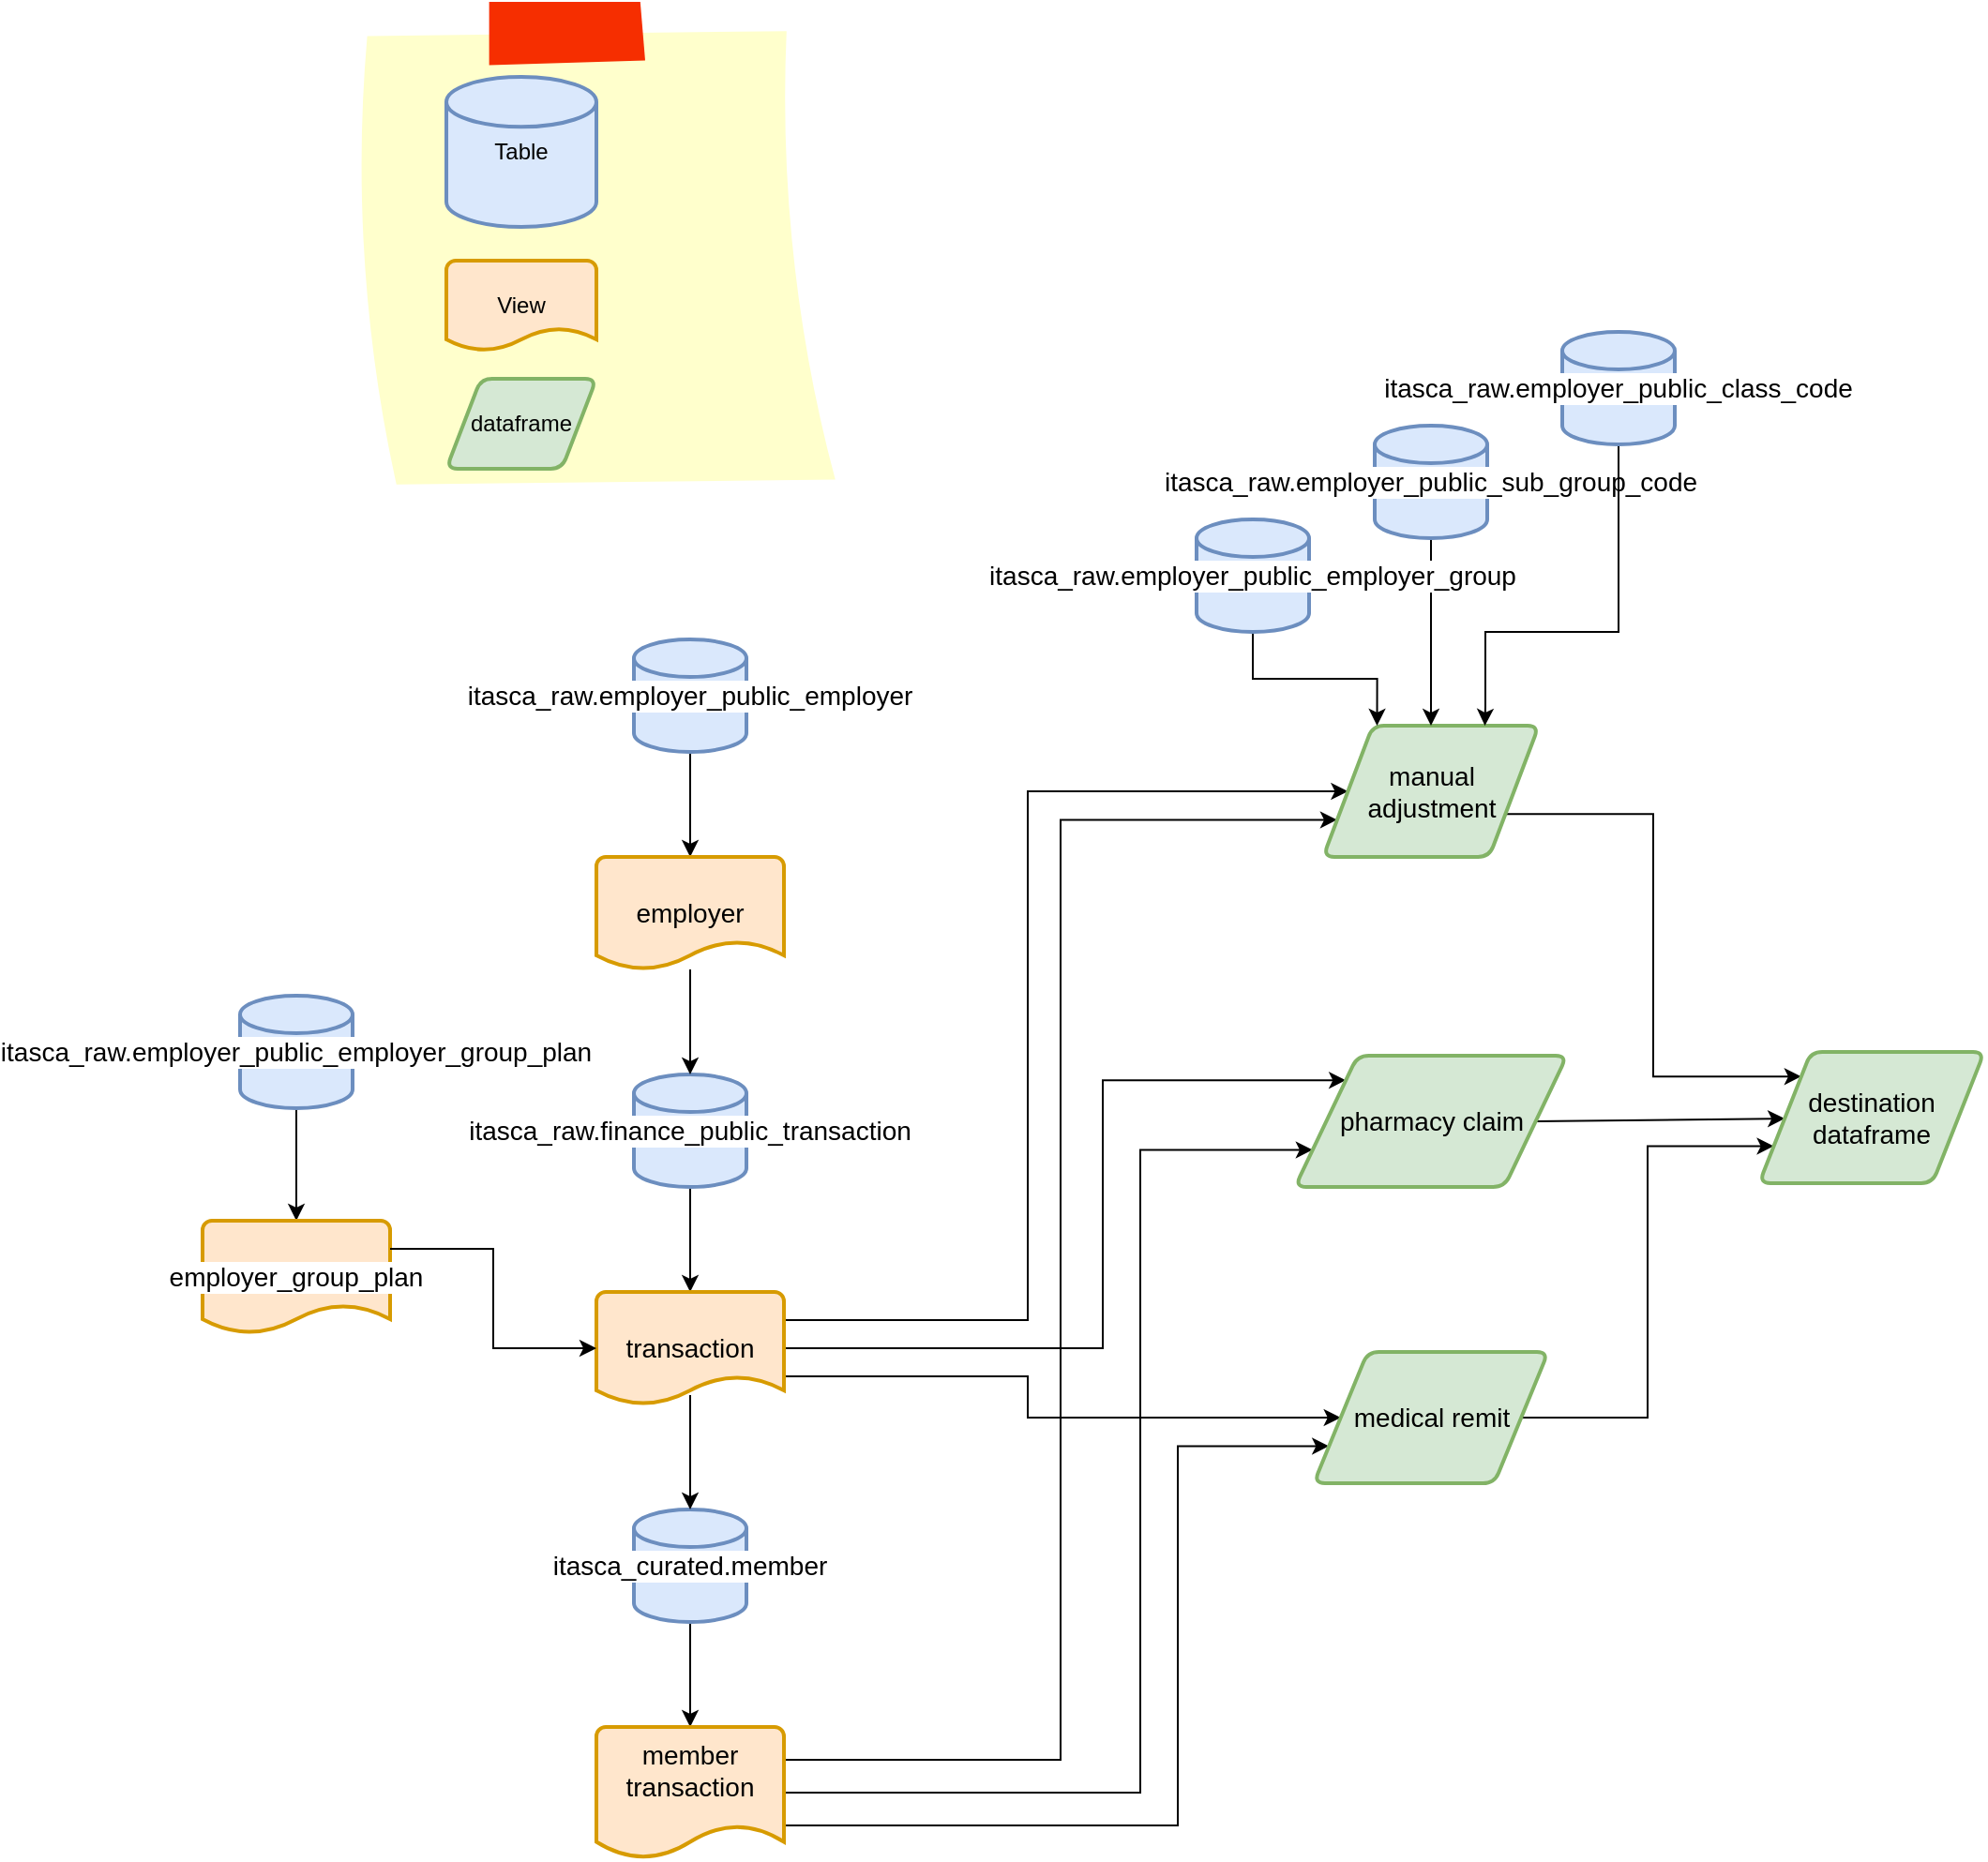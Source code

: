 <mxfile version="24.0.0" type="github">
  <diagram name="Page-1" id="moje5MP1D1rMO4aEr9rX">
    <mxGraphModel dx="3240" dy="1325" grid="1" gridSize="10" guides="1" tooltips="1" connect="1" arrows="1" fold="1" page="1" pageScale="1" pageWidth="850" pageHeight="1100" math="0" shadow="0">
      <root>
        <mxCell id="0" />
        <mxCell id="1" parent="0" />
        <mxCell id="fc4hQp4U5ANWg9E9tWy_-3" value="" style="edgeStyle=orthogonalEdgeStyle;rounded=0;orthogonalLoop=1;jettySize=auto;html=1;fontSize=14;" edge="1" parent="1" source="fc4hQp4U5ANWg9E9tWy_-1" target="fc4hQp4U5ANWg9E9tWy_-2">
          <mxGeometry relative="1" as="geometry" />
        </mxCell>
        <mxCell id="fc4hQp4U5ANWg9E9tWy_-1" value="itasca_raw.employer_public_employer" style="strokeWidth=2;html=1;shape=mxgraph.flowchart.database;whiteSpace=wrap;fillColor=#dae8fc;strokeColor=#6c8ebf;fontSize=14;verticalAlign=middle;align=center;labelPosition=center;verticalLabelPosition=middle;labelBackgroundColor=default;labelBorderColor=none;" vertex="1" parent="1">
          <mxGeometry x="180" y="350" width="60" height="60" as="geometry" />
        </mxCell>
        <mxCell id="fc4hQp4U5ANWg9E9tWy_-2" value="employer" style="strokeWidth=2;html=1;shape=mxgraph.flowchart.document2;whiteSpace=wrap;size=0.25;fillColor=#ffe6cc;strokeColor=#d79b00;labelBackgroundColor=none;fontSize=14;" vertex="1" parent="1">
          <mxGeometry x="160" y="466" width="100" height="60" as="geometry" />
        </mxCell>
        <mxCell id="fc4hQp4U5ANWg9E9tWy_-6" value="" style="edgeStyle=orthogonalEdgeStyle;rounded=0;orthogonalLoop=1;jettySize=auto;html=1;fontSize=14;" edge="1" source="fc4hQp4U5ANWg9E9tWy_-7" target="fc4hQp4U5ANWg9E9tWy_-8" parent="1">
          <mxGeometry relative="1" as="geometry" />
        </mxCell>
        <mxCell id="fc4hQp4U5ANWg9E9tWy_-7" value="itasca_raw.employer_public_employer_group_plan" style="strokeWidth=2;html=1;shape=mxgraph.flowchart.database;whiteSpace=wrap;fillColor=#dae8fc;strokeColor=#6c8ebf;fontSize=14;verticalAlign=middle;align=center;labelPosition=center;verticalLabelPosition=middle;labelBackgroundColor=default;labelBorderColor=none;" vertex="1" parent="1">
          <mxGeometry x="-30" y="540" width="60" height="60" as="geometry" />
        </mxCell>
        <mxCell id="fc4hQp4U5ANWg9E9tWy_-8" value="employer_group_plan" style="strokeWidth=2;html=1;shape=mxgraph.flowchart.document2;whiteSpace=wrap;size=0.25;fillColor=#ffe6cc;strokeColor=#d79b00;labelBackgroundColor=default;fontSize=14;" vertex="1" parent="1">
          <mxGeometry x="-50" y="660" width="100" height="60" as="geometry" />
        </mxCell>
        <mxCell id="fc4hQp4U5ANWg9E9tWy_-153" value="" style="edgeStyle=orthogonalEdgeStyle;rounded=0;orthogonalLoop=1;jettySize=auto;html=1;fontSize=14;" edge="1" source="fc4hQp4U5ANWg9E9tWy_-154" target="fc4hQp4U5ANWg9E9tWy_-155" parent="1">
          <mxGeometry relative="1" as="geometry" />
        </mxCell>
        <mxCell id="fc4hQp4U5ANWg9E9tWy_-154" value="itasca_raw.finance_public_transaction" style="strokeWidth=2;html=1;shape=mxgraph.flowchart.database;whiteSpace=wrap;fillColor=#dae8fc;strokeColor=#6c8ebf;fontSize=14;verticalAlign=middle;align=center;labelPosition=center;verticalLabelPosition=middle;labelBackgroundColor=default;labelBorderColor=none;" vertex="1" parent="1">
          <mxGeometry x="180" y="582" width="60" height="60" as="geometry" />
        </mxCell>
        <mxCell id="fc4hQp4U5ANWg9E9tWy_-191" style="edgeStyle=elbowEdgeStyle;rounded=0;orthogonalLoop=1;jettySize=auto;html=1;exitX=1;exitY=0.25;exitDx=0;exitDy=0;exitPerimeter=0;entryX=0;entryY=0.5;entryDx=0;entryDy=0;" edge="1" parent="1" source="fc4hQp4U5ANWg9E9tWy_-155" target="fc4hQp4U5ANWg9E9tWy_-164">
          <mxGeometry relative="1" as="geometry">
            <Array as="points">
              <mxPoint x="390" y="690" />
            </Array>
          </mxGeometry>
        </mxCell>
        <mxCell id="fc4hQp4U5ANWg9E9tWy_-193" style="edgeStyle=elbowEdgeStyle;rounded=0;orthogonalLoop=1;jettySize=auto;html=1;exitX=1;exitY=0.5;exitDx=0;exitDy=0;exitPerimeter=0;entryX=0;entryY=0;entryDx=0;entryDy=0;" edge="1" parent="1" source="fc4hQp4U5ANWg9E9tWy_-155" target="fc4hQp4U5ANWg9E9tWy_-181">
          <mxGeometry relative="1" as="geometry">
            <Array as="points">
              <mxPoint x="430" y="660" />
            </Array>
          </mxGeometry>
        </mxCell>
        <mxCell id="fc4hQp4U5ANWg9E9tWy_-197" style="edgeStyle=orthogonalEdgeStyle;rounded=0;orthogonalLoop=1;jettySize=auto;html=1;exitX=1;exitY=0.75;exitDx=0;exitDy=0;exitPerimeter=0;entryX=0;entryY=0.5;entryDx=0;entryDy=0;" edge="1" parent="1" source="fc4hQp4U5ANWg9E9tWy_-155" target="fc4hQp4U5ANWg9E9tWy_-196">
          <mxGeometry relative="1" as="geometry">
            <Array as="points">
              <mxPoint x="390" y="743" />
              <mxPoint x="390" y="765" />
            </Array>
          </mxGeometry>
        </mxCell>
        <mxCell id="fc4hQp4U5ANWg9E9tWy_-155" value="transaction" style="strokeWidth=2;html=1;shape=mxgraph.flowchart.document2;whiteSpace=wrap;size=0.25;fillColor=#ffe6cc;strokeColor=#d79b00;labelBackgroundColor=none;fontSize=14;" vertex="1" parent="1">
          <mxGeometry x="160" y="698" width="100" height="60" as="geometry" />
        </mxCell>
        <mxCell id="fc4hQp4U5ANWg9E9tWy_-156" style="edgeStyle=orthogonalEdgeStyle;rounded=0;orthogonalLoop=1;jettySize=auto;html=1;entryX=0.5;entryY=0;entryDx=0;entryDy=0;entryPerimeter=0;fontSize=14;" edge="1" parent="1" source="fc4hQp4U5ANWg9E9tWy_-2" target="fc4hQp4U5ANWg9E9tWy_-154">
          <mxGeometry relative="1" as="geometry" />
        </mxCell>
        <mxCell id="fc4hQp4U5ANWg9E9tWy_-159" value="" style="edgeStyle=orthogonalEdgeStyle;rounded=0;orthogonalLoop=1;jettySize=auto;html=1;fontSize=14;" edge="1" source="fc4hQp4U5ANWg9E9tWy_-160" target="fc4hQp4U5ANWg9E9tWy_-161" parent="1">
          <mxGeometry relative="1" as="geometry" />
        </mxCell>
        <mxCell id="fc4hQp4U5ANWg9E9tWy_-160" value="itasca_curated.member" style="strokeWidth=2;html=1;shape=mxgraph.flowchart.database;whiteSpace=wrap;fillColor=#dae8fc;strokeColor=#6c8ebf;fontSize=14;verticalAlign=middle;align=center;labelPosition=center;verticalLabelPosition=middle;labelBackgroundColor=default;labelBorderColor=none;" vertex="1" parent="1">
          <mxGeometry x="180" y="814" width="60" height="60" as="geometry" />
        </mxCell>
        <mxCell id="fc4hQp4U5ANWg9E9tWy_-192" style="edgeStyle=elbowEdgeStyle;rounded=0;orthogonalLoop=1;jettySize=auto;html=1;exitX=1;exitY=0.25;exitDx=0;exitDy=0;exitPerimeter=0;entryX=0;entryY=0.75;entryDx=0;entryDy=0;strokeColor=default;" edge="1" parent="1" source="fc4hQp4U5ANWg9E9tWy_-161" target="fc4hQp4U5ANWg9E9tWy_-164">
          <mxGeometry relative="1" as="geometry" />
        </mxCell>
        <mxCell id="fc4hQp4U5ANWg9E9tWy_-194" style="edgeStyle=elbowEdgeStyle;rounded=0;orthogonalLoop=1;jettySize=auto;html=1;exitX=1;exitY=0.5;exitDx=0;exitDy=0;exitPerimeter=0;entryX=0;entryY=0.75;entryDx=0;entryDy=0;" edge="1" parent="1" source="fc4hQp4U5ANWg9E9tWy_-161" target="fc4hQp4U5ANWg9E9tWy_-181">
          <mxGeometry relative="1" as="geometry">
            <Array as="points">
              <mxPoint x="450" y="800" />
            </Array>
          </mxGeometry>
        </mxCell>
        <mxCell id="fc4hQp4U5ANWg9E9tWy_-198" style="edgeStyle=elbowEdgeStyle;rounded=0;orthogonalLoop=1;jettySize=auto;html=1;exitX=1;exitY=0.75;exitDx=0;exitDy=0;exitPerimeter=0;entryX=0;entryY=0.75;entryDx=0;entryDy=0;" edge="1" parent="1" source="fc4hQp4U5ANWg9E9tWy_-161" target="fc4hQp4U5ANWg9E9tWy_-196">
          <mxGeometry relative="1" as="geometry">
            <Array as="points">
              <mxPoint x="470" y="880" />
            </Array>
          </mxGeometry>
        </mxCell>
        <mxCell id="fc4hQp4U5ANWg9E9tWy_-161" value="member transaction" style="strokeWidth=2;html=1;shape=mxgraph.flowchart.document2;whiteSpace=wrap;size=0.25;fillColor=#ffe6cc;strokeColor=#d79b00;labelBackgroundColor=none;fontSize=14;align=center;verticalAlign=top;" vertex="1" parent="1">
          <mxGeometry x="160" y="930" width="100" height="70" as="geometry" />
        </mxCell>
        <mxCell id="fc4hQp4U5ANWg9E9tWy_-162" style="edgeStyle=orthogonalEdgeStyle;rounded=0;orthogonalLoop=1;jettySize=auto;html=1;exitX=0.5;exitY=0.917;exitDx=0;exitDy=0;exitPerimeter=0;entryX=0.5;entryY=0;entryDx=0;entryDy=0;entryPerimeter=0;fontSize=14;" edge="1" parent="1" source="fc4hQp4U5ANWg9E9tWy_-155" target="fc4hQp4U5ANWg9E9tWy_-160">
          <mxGeometry relative="1" as="geometry" />
        </mxCell>
        <mxCell id="fc4hQp4U5ANWg9E9tWy_-203" style="edgeStyle=elbowEdgeStyle;rounded=0;orthogonalLoop=1;jettySize=auto;html=1;exitX=1;exitY=0.75;exitDx=0;exitDy=0;entryX=0;entryY=0;entryDx=0;entryDy=0;" edge="1" parent="1" source="fc4hQp4U5ANWg9E9tWy_-164" target="fc4hQp4U5ANWg9E9tWy_-201">
          <mxGeometry relative="1" as="geometry" />
        </mxCell>
        <mxCell id="fc4hQp4U5ANWg9E9tWy_-164" value="manual adjustment" style="shape=parallelogram;html=1;strokeWidth=2;perimeter=parallelogramPerimeter;whiteSpace=wrap;rounded=1;arcSize=12;size=0.23;fillColor=#d5e8d4;strokeColor=#82b366;labelBackgroundColor=none;fontSize=14;shadow=0;textShadow=0;" vertex="1" parent="1">
          <mxGeometry x="547.5" y="396" width="115" height="70" as="geometry" />
        </mxCell>
        <mxCell id="fc4hQp4U5ANWg9E9tWy_-172" style="edgeStyle=orthogonalEdgeStyle;rounded=0;orthogonalLoop=1;jettySize=auto;html=1;exitX=0.5;exitY=1;exitDx=0;exitDy=0;exitPerimeter=0;entryX=0.5;entryY=0;entryDx=0;entryDy=0;" edge="1" parent="1" source="fc4hQp4U5ANWg9E9tWy_-167" target="fc4hQp4U5ANWg9E9tWy_-164">
          <mxGeometry relative="1" as="geometry" />
        </mxCell>
        <mxCell id="fc4hQp4U5ANWg9E9tWy_-167" value="itasca_raw.employer_public_sub_group_code" style="strokeWidth=2;html=1;shape=mxgraph.flowchart.database;whiteSpace=wrap;fillColor=#dae8fc;strokeColor=#6c8ebf;labelBackgroundColor=default;fontSize=14;" vertex="1" parent="1">
          <mxGeometry x="575" y="236" width="60" height="60" as="geometry" />
        </mxCell>
        <mxCell id="fc4hQp4U5ANWg9E9tWy_-174" style="edgeStyle=orthogonalEdgeStyle;rounded=0;orthogonalLoop=1;jettySize=auto;html=1;exitX=0.5;exitY=1;exitDx=0;exitDy=0;exitPerimeter=0;entryX=0.75;entryY=0;entryDx=0;entryDy=0;" edge="1" parent="1" source="fc4hQp4U5ANWg9E9tWy_-168" target="fc4hQp4U5ANWg9E9tWy_-164">
          <mxGeometry relative="1" as="geometry">
            <Array as="points">
              <mxPoint x="705" y="346" />
              <mxPoint x="634" y="346" />
              <mxPoint x="634" y="386" />
              <mxPoint x="634" y="386" />
            </Array>
          </mxGeometry>
        </mxCell>
        <mxCell id="fc4hQp4U5ANWg9E9tWy_-168" value="itasca_raw.employer_public_class_code" style="strokeWidth=2;html=1;shape=mxgraph.flowchart.database;whiteSpace=wrap;fillColor=#dae8fc;strokeColor=#6c8ebf;labelBackgroundColor=default;fontSize=14;" vertex="1" parent="1">
          <mxGeometry x="675" y="186" width="60" height="60" as="geometry" />
        </mxCell>
        <mxCell id="fc4hQp4U5ANWg9E9tWy_-171" style="edgeStyle=orthogonalEdgeStyle;rounded=0;orthogonalLoop=1;jettySize=auto;html=1;exitX=0.5;exitY=1;exitDx=0;exitDy=0;exitPerimeter=0;entryX=0.25;entryY=0;entryDx=0;entryDy=0;" edge="1" parent="1" source="fc4hQp4U5ANWg9E9tWy_-169" target="fc4hQp4U5ANWg9E9tWy_-164">
          <mxGeometry relative="1" as="geometry" />
        </mxCell>
        <mxCell id="fc4hQp4U5ANWg9E9tWy_-169" value="itasca_raw.employer_public_employer_group" style="strokeWidth=2;html=1;shape=mxgraph.flowchart.database;whiteSpace=wrap;fillColor=#dae8fc;strokeColor=#6c8ebf;labelBackgroundColor=default;fontSize=14;" vertex="1" parent="1">
          <mxGeometry x="480" y="286" width="60" height="60" as="geometry" />
        </mxCell>
        <mxCell id="fc4hQp4U5ANWg9E9tWy_-202" style="rounded=0;orthogonalLoop=1;jettySize=auto;html=1;exitX=1;exitY=0.5;exitDx=0;exitDy=0;" edge="1" parent="1" source="fc4hQp4U5ANWg9E9tWy_-181" target="fc4hQp4U5ANWg9E9tWy_-201">
          <mxGeometry relative="1" as="geometry" />
        </mxCell>
        <mxCell id="fc4hQp4U5ANWg9E9tWy_-181" value="pharmacy claim" style="shape=parallelogram;html=1;strokeWidth=2;perimeter=parallelogramPerimeter;whiteSpace=wrap;rounded=1;arcSize=12;size=0.23;fontSize=14;fillColor=#d5e8d4;strokeColor=#82b366;" vertex="1" parent="1">
          <mxGeometry x="532.5" y="572" width="145" height="70" as="geometry" />
        </mxCell>
        <mxCell id="fc4hQp4U5ANWg9E9tWy_-204" style="edgeStyle=elbowEdgeStyle;rounded=0;orthogonalLoop=1;jettySize=auto;html=1;exitX=1;exitY=0.5;exitDx=0;exitDy=0;entryX=0;entryY=0.75;entryDx=0;entryDy=0;" edge="1" parent="1" source="fc4hQp4U5ANWg9E9tWy_-196" target="fc4hQp4U5ANWg9E9tWy_-201">
          <mxGeometry relative="1" as="geometry" />
        </mxCell>
        <mxCell id="fc4hQp4U5ANWg9E9tWy_-196" value="medical remit" style="shape=parallelogram;html=1;strokeWidth=2;perimeter=parallelogramPerimeter;whiteSpace=wrap;rounded=1;arcSize=12;size=0.23;fillColor=#d5e8d4;strokeColor=#82b366;fontSize=14;" vertex="1" parent="1">
          <mxGeometry x="542.5" y="730" width="125" height="70" as="geometry" />
        </mxCell>
        <mxCell id="fc4hQp4U5ANWg9E9tWy_-200" style="edgeStyle=orthogonalEdgeStyle;rounded=0;orthogonalLoop=1;jettySize=auto;html=1;exitX=1;exitY=0.25;exitDx=0;exitDy=0;exitPerimeter=0;entryX=0;entryY=0.5;entryDx=0;entryDy=0;entryPerimeter=0;" edge="1" parent="1" source="fc4hQp4U5ANWg9E9tWy_-8" target="fc4hQp4U5ANWg9E9tWy_-155">
          <mxGeometry relative="1" as="geometry" />
        </mxCell>
        <mxCell id="fc4hQp4U5ANWg9E9tWy_-201" value="destination dataframe" style="shape=parallelogram;html=1;strokeWidth=2;perimeter=parallelogramPerimeter;whiteSpace=wrap;rounded=1;arcSize=12;size=0.23;fillColor=#d5e8d4;strokeColor=#82b366;fontSize=14;" vertex="1" parent="1">
          <mxGeometry x="780" y="570" width="120" height="70" as="geometry" />
        </mxCell>
        <mxCell id="fc4hQp4U5ANWg9E9tWy_-211" value="" style="group" vertex="1" connectable="0" parent="1">
          <mxGeometry x="30" y="10" width="260" height="260" as="geometry" />
        </mxCell>
        <mxCell id="fc4hQp4U5ANWg9E9tWy_-206" value="" style="strokeWidth=1;shadow=0;dashed=0;align=center;html=1;shape=mxgraph.mockup.text.stickyNote2;fontColor=#666666;mainText=;fontSize=17;whiteSpace=wrap;fillColor=#ffffcc;strokeColor=#F62E00;aspect=fixed;" vertex="1" parent="fc4hQp4U5ANWg9E9tWy_-211">
          <mxGeometry width="260" height="260" as="geometry" />
        </mxCell>
        <mxCell id="fc4hQp4U5ANWg9E9tWy_-207" value="Table" style="strokeWidth=2;html=1;shape=mxgraph.flowchart.database;whiteSpace=wrap;aspect=fixed;fillColor=#dae8fc;strokeColor=#6c8ebf;" vertex="1" parent="fc4hQp4U5ANWg9E9tWy_-211">
          <mxGeometry x="50" y="40" width="80" height="80" as="geometry" />
        </mxCell>
        <mxCell id="fc4hQp4U5ANWg9E9tWy_-209" value="View" style="strokeWidth=2;html=1;shape=mxgraph.flowchart.document2;whiteSpace=wrap;size=0.25;aspect=fixed;fillColor=#ffe6cc;strokeColor=#d79b00;" vertex="1" parent="fc4hQp4U5ANWg9E9tWy_-211">
          <mxGeometry x="50" y="138" width="80" height="48" as="geometry" />
        </mxCell>
        <mxCell id="fc4hQp4U5ANWg9E9tWy_-210" value="dataframe" style="shape=parallelogram;html=1;strokeWidth=2;perimeter=parallelogramPerimeter;whiteSpace=wrap;rounded=1;arcSize=12;size=0.23;aspect=fixed;fillColor=#d5e8d4;strokeColor=#82b366;" vertex="1" parent="fc4hQp4U5ANWg9E9tWy_-211">
          <mxGeometry x="50" y="201" width="80" height="48" as="geometry" />
        </mxCell>
      </root>
    </mxGraphModel>
  </diagram>
</mxfile>
